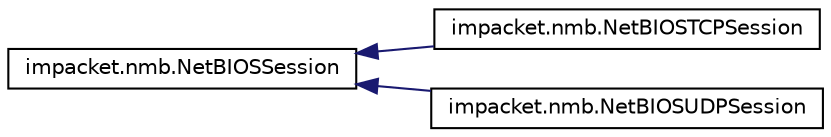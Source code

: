 digraph "Graphical Class Hierarchy"
{
  edge [fontname="Helvetica",fontsize="10",labelfontname="Helvetica",labelfontsize="10"];
  node [fontname="Helvetica",fontsize="10",shape=record];
  rankdir="LR";
  Node0 [label="impacket.nmb.NetBIOSSession",height=0.2,width=0.4,color="black", fillcolor="white", style="filled",URL="$classimpacket_1_1nmb_1_1_net_b_i_o_s_session.html"];
  Node0 -> Node1 [dir="back",color="midnightblue",fontsize="10",style="solid",fontname="Helvetica"];
  Node1 [label="impacket.nmb.NetBIOSTCPSession",height=0.2,width=0.4,color="black", fillcolor="white", style="filled",URL="$classimpacket_1_1nmb_1_1_net_b_i_o_s_t_c_p_session.html"];
  Node0 -> Node2 [dir="back",color="midnightblue",fontsize="10",style="solid",fontname="Helvetica"];
  Node2 [label="impacket.nmb.NetBIOSUDPSession",height=0.2,width=0.4,color="black", fillcolor="white", style="filled",URL="$classimpacket_1_1nmb_1_1_net_b_i_o_s_u_d_p_session.html"];
}
